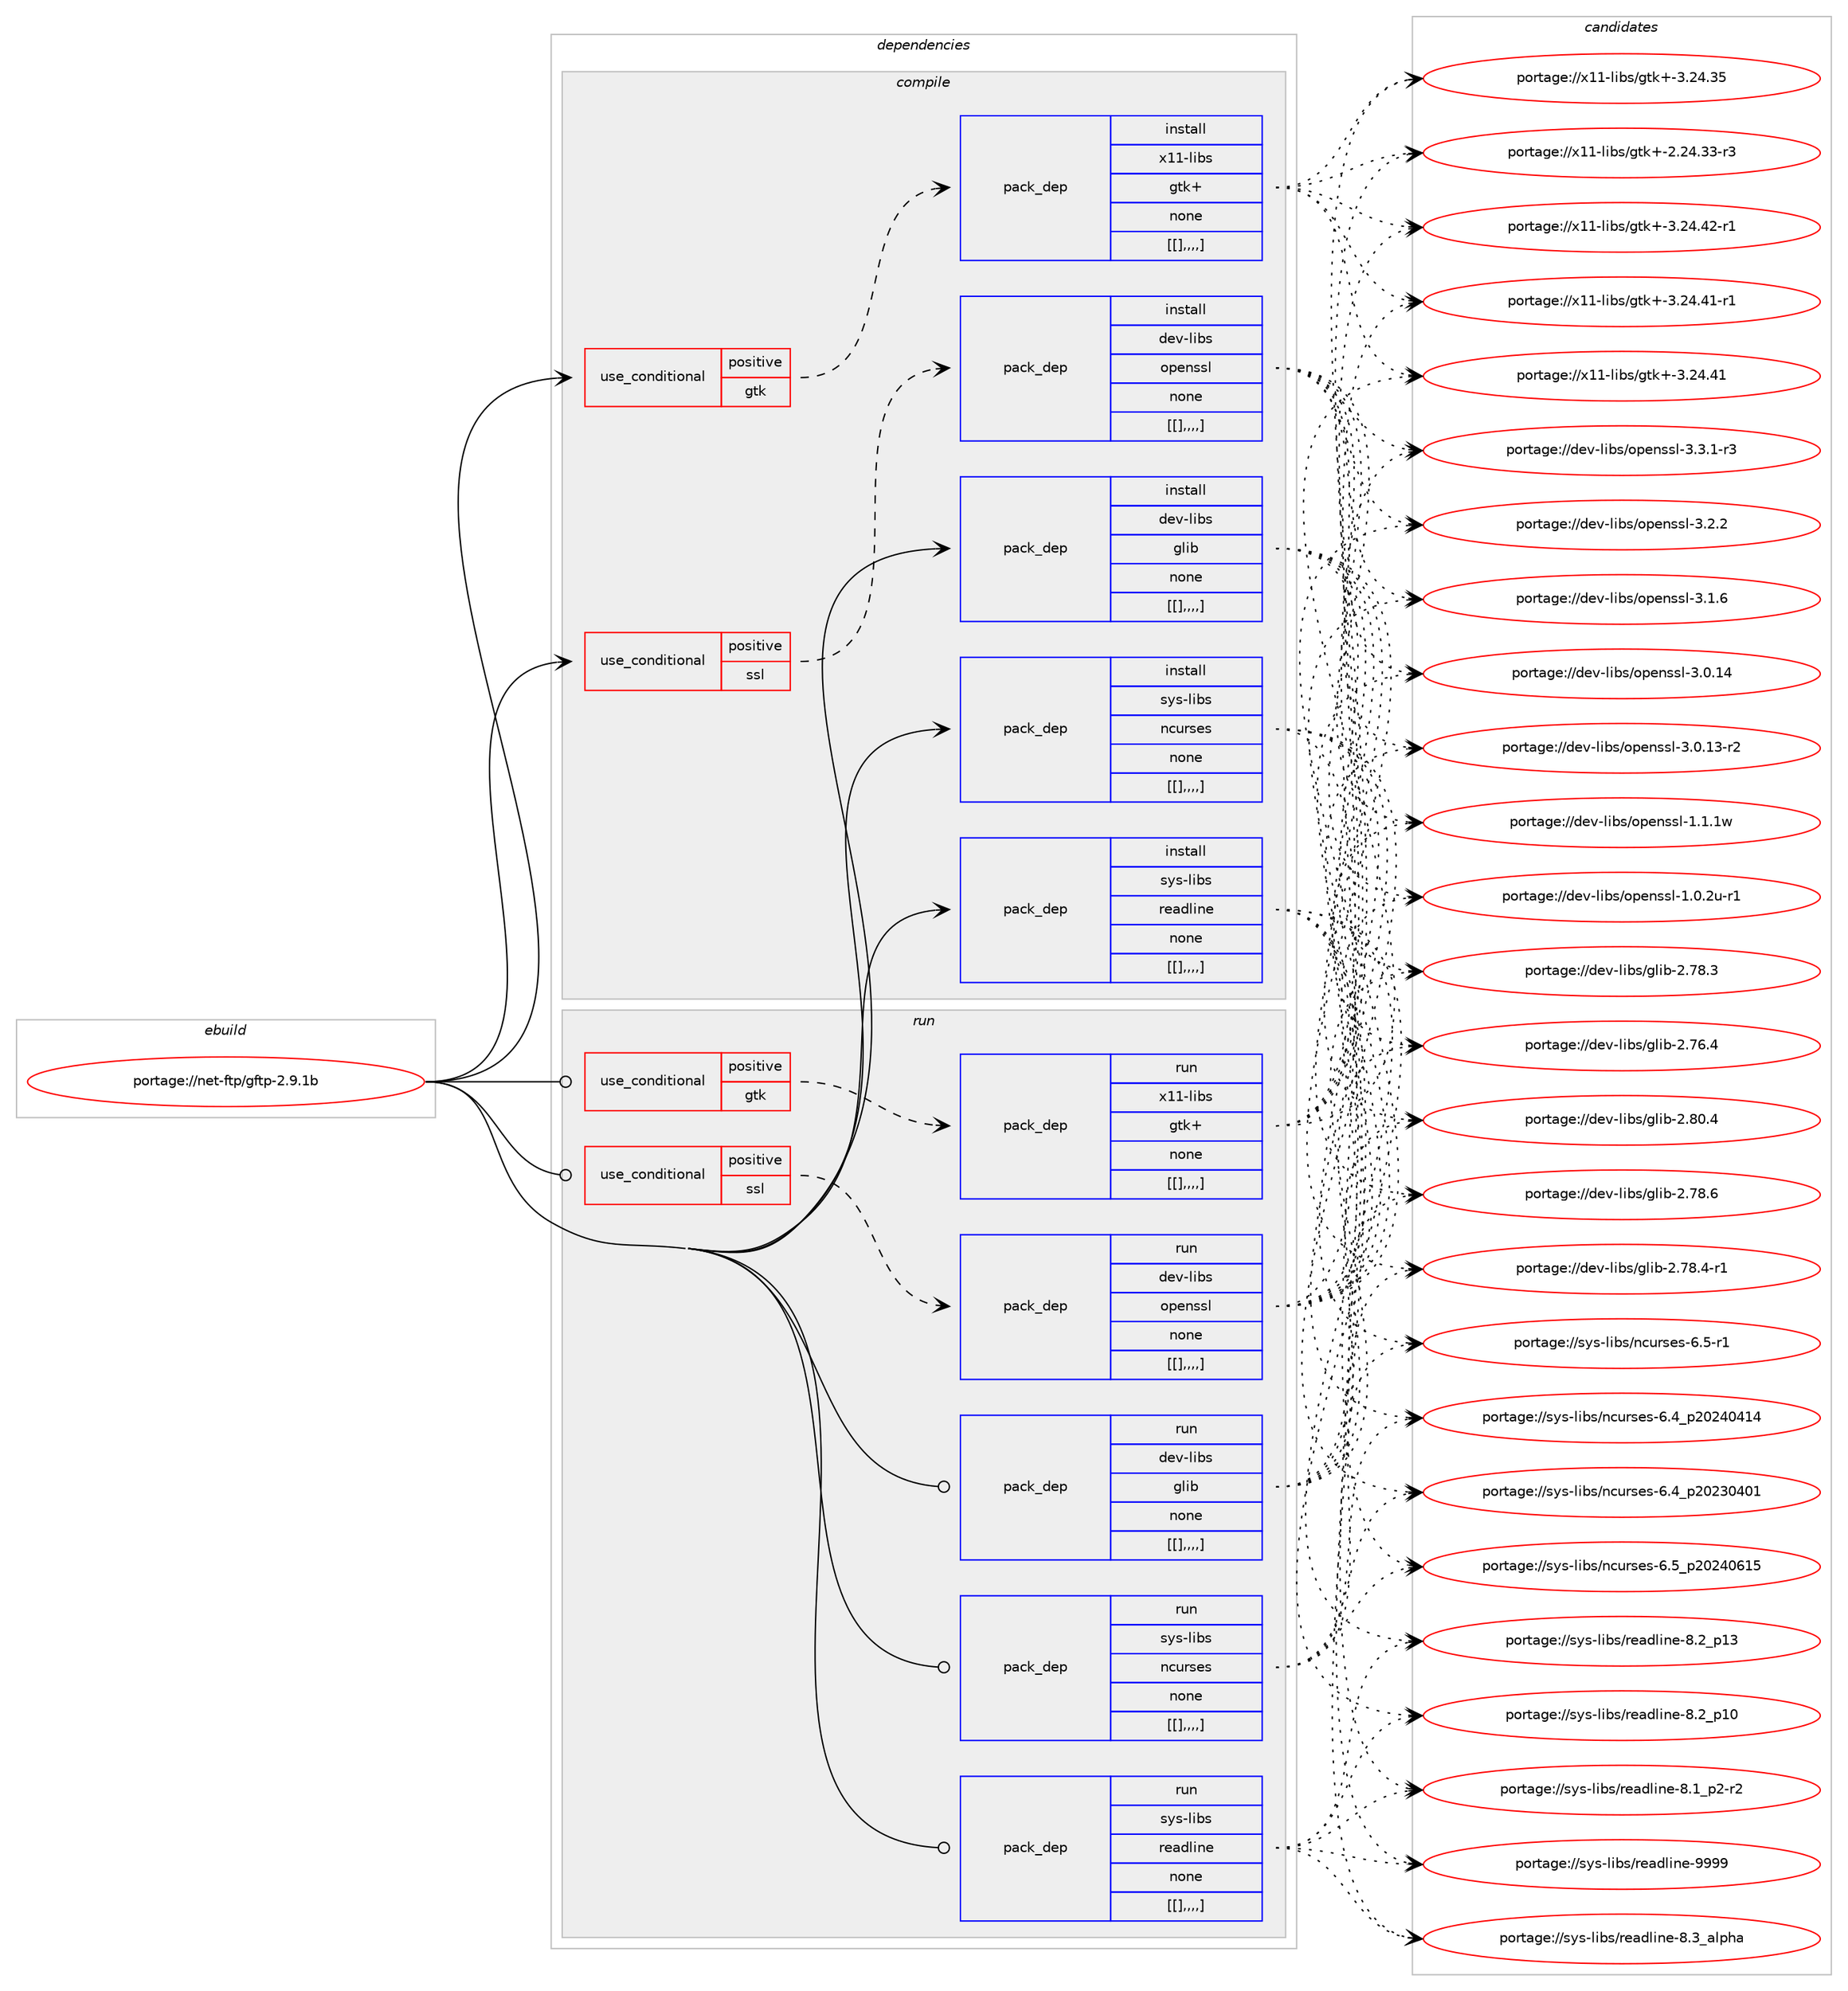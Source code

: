 digraph prolog {

# *************
# Graph options
# *************

newrank=true;
concentrate=true;
compound=true;
graph [rankdir=LR,fontname=Helvetica,fontsize=10,ranksep=1.5];#, ranksep=2.5, nodesep=0.2];
edge  [arrowhead=vee];
node  [fontname=Helvetica,fontsize=10];

# **********
# The ebuild
# **********

subgraph cluster_leftcol {
color=gray;
label=<<i>ebuild</i>>;
id [label="portage://net-ftp/gftp-2.9.1b", color=red, width=4, href="../net-ftp/gftp-2.9.1b.svg"];
}

# ****************
# The dependencies
# ****************

subgraph cluster_midcol {
color=gray;
label=<<i>dependencies</i>>;
subgraph cluster_compile {
fillcolor="#eeeeee";
style=filled;
label=<<i>compile</i>>;
subgraph cond95951 {
dependency369108 [label=<<TABLE BORDER="0" CELLBORDER="1" CELLSPACING="0" CELLPADDING="4"><TR><TD ROWSPAN="3" CELLPADDING="10">use_conditional</TD></TR><TR><TD>positive</TD></TR><TR><TD>gtk</TD></TR></TABLE>>, shape=none, color=red];
subgraph pack270399 {
dependency369109 [label=<<TABLE BORDER="0" CELLBORDER="1" CELLSPACING="0" CELLPADDING="4" WIDTH="220"><TR><TD ROWSPAN="6" CELLPADDING="30">pack_dep</TD></TR><TR><TD WIDTH="110">install</TD></TR><TR><TD>x11-libs</TD></TR><TR><TD>gtk+</TD></TR><TR><TD>none</TD></TR><TR><TD>[[],,,,]</TD></TR></TABLE>>, shape=none, color=blue];
}
dependency369108:e -> dependency369109:w [weight=20,style="dashed",arrowhead="vee"];
}
id:e -> dependency369108:w [weight=20,style="solid",arrowhead="vee"];
subgraph cond95952 {
dependency369110 [label=<<TABLE BORDER="0" CELLBORDER="1" CELLSPACING="0" CELLPADDING="4"><TR><TD ROWSPAN="3" CELLPADDING="10">use_conditional</TD></TR><TR><TD>positive</TD></TR><TR><TD>ssl</TD></TR></TABLE>>, shape=none, color=red];
subgraph pack270400 {
dependency369111 [label=<<TABLE BORDER="0" CELLBORDER="1" CELLSPACING="0" CELLPADDING="4" WIDTH="220"><TR><TD ROWSPAN="6" CELLPADDING="30">pack_dep</TD></TR><TR><TD WIDTH="110">install</TD></TR><TR><TD>dev-libs</TD></TR><TR><TD>openssl</TD></TR><TR><TD>none</TD></TR><TR><TD>[[],,,,]</TD></TR></TABLE>>, shape=none, color=blue];
}
dependency369110:e -> dependency369111:w [weight=20,style="dashed",arrowhead="vee"];
}
id:e -> dependency369110:w [weight=20,style="solid",arrowhead="vee"];
subgraph pack270401 {
dependency369112 [label=<<TABLE BORDER="0" CELLBORDER="1" CELLSPACING="0" CELLPADDING="4" WIDTH="220"><TR><TD ROWSPAN="6" CELLPADDING="30">pack_dep</TD></TR><TR><TD WIDTH="110">install</TD></TR><TR><TD>dev-libs</TD></TR><TR><TD>glib</TD></TR><TR><TD>none</TD></TR><TR><TD>[[],,,,]</TD></TR></TABLE>>, shape=none, color=blue];
}
id:e -> dependency369112:w [weight=20,style="solid",arrowhead="vee"];
subgraph pack270402 {
dependency369113 [label=<<TABLE BORDER="0" CELLBORDER="1" CELLSPACING="0" CELLPADDING="4" WIDTH="220"><TR><TD ROWSPAN="6" CELLPADDING="30">pack_dep</TD></TR><TR><TD WIDTH="110">install</TD></TR><TR><TD>sys-libs</TD></TR><TR><TD>ncurses</TD></TR><TR><TD>none</TD></TR><TR><TD>[[],,,,]</TD></TR></TABLE>>, shape=none, color=blue];
}
id:e -> dependency369113:w [weight=20,style="solid",arrowhead="vee"];
subgraph pack270403 {
dependency369114 [label=<<TABLE BORDER="0" CELLBORDER="1" CELLSPACING="0" CELLPADDING="4" WIDTH="220"><TR><TD ROWSPAN="6" CELLPADDING="30">pack_dep</TD></TR><TR><TD WIDTH="110">install</TD></TR><TR><TD>sys-libs</TD></TR><TR><TD>readline</TD></TR><TR><TD>none</TD></TR><TR><TD>[[],,,,]</TD></TR></TABLE>>, shape=none, color=blue];
}
id:e -> dependency369114:w [weight=20,style="solid",arrowhead="vee"];
}
subgraph cluster_compileandrun {
fillcolor="#eeeeee";
style=filled;
label=<<i>compile and run</i>>;
}
subgraph cluster_run {
fillcolor="#eeeeee";
style=filled;
label=<<i>run</i>>;
subgraph cond95953 {
dependency369115 [label=<<TABLE BORDER="0" CELLBORDER="1" CELLSPACING="0" CELLPADDING="4"><TR><TD ROWSPAN="3" CELLPADDING="10">use_conditional</TD></TR><TR><TD>positive</TD></TR><TR><TD>gtk</TD></TR></TABLE>>, shape=none, color=red];
subgraph pack270404 {
dependency369116 [label=<<TABLE BORDER="0" CELLBORDER="1" CELLSPACING="0" CELLPADDING="4" WIDTH="220"><TR><TD ROWSPAN="6" CELLPADDING="30">pack_dep</TD></TR><TR><TD WIDTH="110">run</TD></TR><TR><TD>x11-libs</TD></TR><TR><TD>gtk+</TD></TR><TR><TD>none</TD></TR><TR><TD>[[],,,,]</TD></TR></TABLE>>, shape=none, color=blue];
}
dependency369115:e -> dependency369116:w [weight=20,style="dashed",arrowhead="vee"];
}
id:e -> dependency369115:w [weight=20,style="solid",arrowhead="odot"];
subgraph cond95954 {
dependency369117 [label=<<TABLE BORDER="0" CELLBORDER="1" CELLSPACING="0" CELLPADDING="4"><TR><TD ROWSPAN="3" CELLPADDING="10">use_conditional</TD></TR><TR><TD>positive</TD></TR><TR><TD>ssl</TD></TR></TABLE>>, shape=none, color=red];
subgraph pack270405 {
dependency369118 [label=<<TABLE BORDER="0" CELLBORDER="1" CELLSPACING="0" CELLPADDING="4" WIDTH="220"><TR><TD ROWSPAN="6" CELLPADDING="30">pack_dep</TD></TR><TR><TD WIDTH="110">run</TD></TR><TR><TD>dev-libs</TD></TR><TR><TD>openssl</TD></TR><TR><TD>none</TD></TR><TR><TD>[[],,,,]</TD></TR></TABLE>>, shape=none, color=blue];
}
dependency369117:e -> dependency369118:w [weight=20,style="dashed",arrowhead="vee"];
}
id:e -> dependency369117:w [weight=20,style="solid",arrowhead="odot"];
subgraph pack270406 {
dependency369119 [label=<<TABLE BORDER="0" CELLBORDER="1" CELLSPACING="0" CELLPADDING="4" WIDTH="220"><TR><TD ROWSPAN="6" CELLPADDING="30">pack_dep</TD></TR><TR><TD WIDTH="110">run</TD></TR><TR><TD>dev-libs</TD></TR><TR><TD>glib</TD></TR><TR><TD>none</TD></TR><TR><TD>[[],,,,]</TD></TR></TABLE>>, shape=none, color=blue];
}
id:e -> dependency369119:w [weight=20,style="solid",arrowhead="odot"];
subgraph pack270407 {
dependency369120 [label=<<TABLE BORDER="0" CELLBORDER="1" CELLSPACING="0" CELLPADDING="4" WIDTH="220"><TR><TD ROWSPAN="6" CELLPADDING="30">pack_dep</TD></TR><TR><TD WIDTH="110">run</TD></TR><TR><TD>sys-libs</TD></TR><TR><TD>ncurses</TD></TR><TR><TD>none</TD></TR><TR><TD>[[],,,,]</TD></TR></TABLE>>, shape=none, color=blue];
}
id:e -> dependency369120:w [weight=20,style="solid",arrowhead="odot"];
subgraph pack270408 {
dependency369121 [label=<<TABLE BORDER="0" CELLBORDER="1" CELLSPACING="0" CELLPADDING="4" WIDTH="220"><TR><TD ROWSPAN="6" CELLPADDING="30">pack_dep</TD></TR><TR><TD WIDTH="110">run</TD></TR><TR><TD>sys-libs</TD></TR><TR><TD>readline</TD></TR><TR><TD>none</TD></TR><TR><TD>[[],,,,]</TD></TR></TABLE>>, shape=none, color=blue];
}
id:e -> dependency369121:w [weight=20,style="solid",arrowhead="odot"];
}
}

# **************
# The candidates
# **************

subgraph cluster_choices {
rank=same;
color=gray;
label=<<i>candidates</i>>;

subgraph choice270399 {
color=black;
nodesep=1;
choice12049494510810598115471031161074345514650524652504511449 [label="portage://x11-libs/gtk+-3.24.42-r1", color=red, width=4,href="../x11-libs/gtk+-3.24.42-r1.svg"];
choice12049494510810598115471031161074345514650524652494511449 [label="portage://x11-libs/gtk+-3.24.41-r1", color=red, width=4,href="../x11-libs/gtk+-3.24.41-r1.svg"];
choice1204949451081059811547103116107434551465052465249 [label="portage://x11-libs/gtk+-3.24.41", color=red, width=4,href="../x11-libs/gtk+-3.24.41.svg"];
choice1204949451081059811547103116107434551465052465153 [label="portage://x11-libs/gtk+-3.24.35", color=red, width=4,href="../x11-libs/gtk+-3.24.35.svg"];
choice12049494510810598115471031161074345504650524651514511451 [label="portage://x11-libs/gtk+-2.24.33-r3", color=red, width=4,href="../x11-libs/gtk+-2.24.33-r3.svg"];
dependency369109:e -> choice12049494510810598115471031161074345514650524652504511449:w [style=dotted,weight="100"];
dependency369109:e -> choice12049494510810598115471031161074345514650524652494511449:w [style=dotted,weight="100"];
dependency369109:e -> choice1204949451081059811547103116107434551465052465249:w [style=dotted,weight="100"];
dependency369109:e -> choice1204949451081059811547103116107434551465052465153:w [style=dotted,weight="100"];
dependency369109:e -> choice12049494510810598115471031161074345504650524651514511451:w [style=dotted,weight="100"];
}
subgraph choice270400 {
color=black;
nodesep=1;
choice1001011184510810598115471111121011101151151084551465146494511451 [label="portage://dev-libs/openssl-3.3.1-r3", color=red, width=4,href="../dev-libs/openssl-3.3.1-r3.svg"];
choice100101118451081059811547111112101110115115108455146504650 [label="portage://dev-libs/openssl-3.2.2", color=red, width=4,href="../dev-libs/openssl-3.2.2.svg"];
choice100101118451081059811547111112101110115115108455146494654 [label="portage://dev-libs/openssl-3.1.6", color=red, width=4,href="../dev-libs/openssl-3.1.6.svg"];
choice10010111845108105981154711111210111011511510845514648464952 [label="portage://dev-libs/openssl-3.0.14", color=red, width=4,href="../dev-libs/openssl-3.0.14.svg"];
choice100101118451081059811547111112101110115115108455146484649514511450 [label="portage://dev-libs/openssl-3.0.13-r2", color=red, width=4,href="../dev-libs/openssl-3.0.13-r2.svg"];
choice100101118451081059811547111112101110115115108454946494649119 [label="portage://dev-libs/openssl-1.1.1w", color=red, width=4,href="../dev-libs/openssl-1.1.1w.svg"];
choice1001011184510810598115471111121011101151151084549464846501174511449 [label="portage://dev-libs/openssl-1.0.2u-r1", color=red, width=4,href="../dev-libs/openssl-1.0.2u-r1.svg"];
dependency369111:e -> choice1001011184510810598115471111121011101151151084551465146494511451:w [style=dotted,weight="100"];
dependency369111:e -> choice100101118451081059811547111112101110115115108455146504650:w [style=dotted,weight="100"];
dependency369111:e -> choice100101118451081059811547111112101110115115108455146494654:w [style=dotted,weight="100"];
dependency369111:e -> choice10010111845108105981154711111210111011511510845514648464952:w [style=dotted,weight="100"];
dependency369111:e -> choice100101118451081059811547111112101110115115108455146484649514511450:w [style=dotted,weight="100"];
dependency369111:e -> choice100101118451081059811547111112101110115115108454946494649119:w [style=dotted,weight="100"];
dependency369111:e -> choice1001011184510810598115471111121011101151151084549464846501174511449:w [style=dotted,weight="100"];
}
subgraph choice270401 {
color=black;
nodesep=1;
choice1001011184510810598115471031081059845504656484652 [label="portage://dev-libs/glib-2.80.4", color=red, width=4,href="../dev-libs/glib-2.80.4.svg"];
choice1001011184510810598115471031081059845504655564654 [label="portage://dev-libs/glib-2.78.6", color=red, width=4,href="../dev-libs/glib-2.78.6.svg"];
choice10010111845108105981154710310810598455046555646524511449 [label="portage://dev-libs/glib-2.78.4-r1", color=red, width=4,href="../dev-libs/glib-2.78.4-r1.svg"];
choice1001011184510810598115471031081059845504655564651 [label="portage://dev-libs/glib-2.78.3", color=red, width=4,href="../dev-libs/glib-2.78.3.svg"];
choice1001011184510810598115471031081059845504655544652 [label="portage://dev-libs/glib-2.76.4", color=red, width=4,href="../dev-libs/glib-2.76.4.svg"];
dependency369112:e -> choice1001011184510810598115471031081059845504656484652:w [style=dotted,weight="100"];
dependency369112:e -> choice1001011184510810598115471031081059845504655564654:w [style=dotted,weight="100"];
dependency369112:e -> choice10010111845108105981154710310810598455046555646524511449:w [style=dotted,weight="100"];
dependency369112:e -> choice1001011184510810598115471031081059845504655564651:w [style=dotted,weight="100"];
dependency369112:e -> choice1001011184510810598115471031081059845504655544652:w [style=dotted,weight="100"];
}
subgraph choice270402 {
color=black;
nodesep=1;
choice1151211154510810598115471109911711411510111545544653951125048505248544953 [label="portage://sys-libs/ncurses-6.5_p20240615", color=red, width=4,href="../sys-libs/ncurses-6.5_p20240615.svg"];
choice11512111545108105981154711099117114115101115455446534511449 [label="portage://sys-libs/ncurses-6.5-r1", color=red, width=4,href="../sys-libs/ncurses-6.5-r1.svg"];
choice1151211154510810598115471109911711411510111545544652951125048505248524952 [label="portage://sys-libs/ncurses-6.4_p20240414", color=red, width=4,href="../sys-libs/ncurses-6.4_p20240414.svg"];
choice1151211154510810598115471109911711411510111545544652951125048505148524849 [label="portage://sys-libs/ncurses-6.4_p20230401", color=red, width=4,href="../sys-libs/ncurses-6.4_p20230401.svg"];
dependency369113:e -> choice1151211154510810598115471109911711411510111545544653951125048505248544953:w [style=dotted,weight="100"];
dependency369113:e -> choice11512111545108105981154711099117114115101115455446534511449:w [style=dotted,weight="100"];
dependency369113:e -> choice1151211154510810598115471109911711411510111545544652951125048505248524952:w [style=dotted,weight="100"];
dependency369113:e -> choice1151211154510810598115471109911711411510111545544652951125048505148524849:w [style=dotted,weight="100"];
}
subgraph choice270403 {
color=black;
nodesep=1;
choice115121115451081059811547114101971001081051101014557575757 [label="portage://sys-libs/readline-9999", color=red, width=4,href="../sys-libs/readline-9999.svg"];
choice1151211154510810598115471141019710010810511010145564651959710811210497 [label="portage://sys-libs/readline-8.3_alpha", color=red, width=4,href="../sys-libs/readline-8.3_alpha.svg"];
choice1151211154510810598115471141019710010810511010145564650951124951 [label="portage://sys-libs/readline-8.2_p13", color=red, width=4,href="../sys-libs/readline-8.2_p13.svg"];
choice1151211154510810598115471141019710010810511010145564650951124948 [label="portage://sys-libs/readline-8.2_p10", color=red, width=4,href="../sys-libs/readline-8.2_p10.svg"];
choice115121115451081059811547114101971001081051101014556464995112504511450 [label="portage://sys-libs/readline-8.1_p2-r2", color=red, width=4,href="../sys-libs/readline-8.1_p2-r2.svg"];
dependency369114:e -> choice115121115451081059811547114101971001081051101014557575757:w [style=dotted,weight="100"];
dependency369114:e -> choice1151211154510810598115471141019710010810511010145564651959710811210497:w [style=dotted,weight="100"];
dependency369114:e -> choice1151211154510810598115471141019710010810511010145564650951124951:w [style=dotted,weight="100"];
dependency369114:e -> choice1151211154510810598115471141019710010810511010145564650951124948:w [style=dotted,weight="100"];
dependency369114:e -> choice115121115451081059811547114101971001081051101014556464995112504511450:w [style=dotted,weight="100"];
}
subgraph choice270404 {
color=black;
nodesep=1;
choice12049494510810598115471031161074345514650524652504511449 [label="portage://x11-libs/gtk+-3.24.42-r1", color=red, width=4,href="../x11-libs/gtk+-3.24.42-r1.svg"];
choice12049494510810598115471031161074345514650524652494511449 [label="portage://x11-libs/gtk+-3.24.41-r1", color=red, width=4,href="../x11-libs/gtk+-3.24.41-r1.svg"];
choice1204949451081059811547103116107434551465052465249 [label="portage://x11-libs/gtk+-3.24.41", color=red, width=4,href="../x11-libs/gtk+-3.24.41.svg"];
choice1204949451081059811547103116107434551465052465153 [label="portage://x11-libs/gtk+-3.24.35", color=red, width=4,href="../x11-libs/gtk+-3.24.35.svg"];
choice12049494510810598115471031161074345504650524651514511451 [label="portage://x11-libs/gtk+-2.24.33-r3", color=red, width=4,href="../x11-libs/gtk+-2.24.33-r3.svg"];
dependency369116:e -> choice12049494510810598115471031161074345514650524652504511449:w [style=dotted,weight="100"];
dependency369116:e -> choice12049494510810598115471031161074345514650524652494511449:w [style=dotted,weight="100"];
dependency369116:e -> choice1204949451081059811547103116107434551465052465249:w [style=dotted,weight="100"];
dependency369116:e -> choice1204949451081059811547103116107434551465052465153:w [style=dotted,weight="100"];
dependency369116:e -> choice12049494510810598115471031161074345504650524651514511451:w [style=dotted,weight="100"];
}
subgraph choice270405 {
color=black;
nodesep=1;
choice1001011184510810598115471111121011101151151084551465146494511451 [label="portage://dev-libs/openssl-3.3.1-r3", color=red, width=4,href="../dev-libs/openssl-3.3.1-r3.svg"];
choice100101118451081059811547111112101110115115108455146504650 [label="portage://dev-libs/openssl-3.2.2", color=red, width=4,href="../dev-libs/openssl-3.2.2.svg"];
choice100101118451081059811547111112101110115115108455146494654 [label="portage://dev-libs/openssl-3.1.6", color=red, width=4,href="../dev-libs/openssl-3.1.6.svg"];
choice10010111845108105981154711111210111011511510845514648464952 [label="portage://dev-libs/openssl-3.0.14", color=red, width=4,href="../dev-libs/openssl-3.0.14.svg"];
choice100101118451081059811547111112101110115115108455146484649514511450 [label="portage://dev-libs/openssl-3.0.13-r2", color=red, width=4,href="../dev-libs/openssl-3.0.13-r2.svg"];
choice100101118451081059811547111112101110115115108454946494649119 [label="portage://dev-libs/openssl-1.1.1w", color=red, width=4,href="../dev-libs/openssl-1.1.1w.svg"];
choice1001011184510810598115471111121011101151151084549464846501174511449 [label="portage://dev-libs/openssl-1.0.2u-r1", color=red, width=4,href="../dev-libs/openssl-1.0.2u-r1.svg"];
dependency369118:e -> choice1001011184510810598115471111121011101151151084551465146494511451:w [style=dotted,weight="100"];
dependency369118:e -> choice100101118451081059811547111112101110115115108455146504650:w [style=dotted,weight="100"];
dependency369118:e -> choice100101118451081059811547111112101110115115108455146494654:w [style=dotted,weight="100"];
dependency369118:e -> choice10010111845108105981154711111210111011511510845514648464952:w [style=dotted,weight="100"];
dependency369118:e -> choice100101118451081059811547111112101110115115108455146484649514511450:w [style=dotted,weight="100"];
dependency369118:e -> choice100101118451081059811547111112101110115115108454946494649119:w [style=dotted,weight="100"];
dependency369118:e -> choice1001011184510810598115471111121011101151151084549464846501174511449:w [style=dotted,weight="100"];
}
subgraph choice270406 {
color=black;
nodesep=1;
choice1001011184510810598115471031081059845504656484652 [label="portage://dev-libs/glib-2.80.4", color=red, width=4,href="../dev-libs/glib-2.80.4.svg"];
choice1001011184510810598115471031081059845504655564654 [label="portage://dev-libs/glib-2.78.6", color=red, width=4,href="../dev-libs/glib-2.78.6.svg"];
choice10010111845108105981154710310810598455046555646524511449 [label="portage://dev-libs/glib-2.78.4-r1", color=red, width=4,href="../dev-libs/glib-2.78.4-r1.svg"];
choice1001011184510810598115471031081059845504655564651 [label="portage://dev-libs/glib-2.78.3", color=red, width=4,href="../dev-libs/glib-2.78.3.svg"];
choice1001011184510810598115471031081059845504655544652 [label="portage://dev-libs/glib-2.76.4", color=red, width=4,href="../dev-libs/glib-2.76.4.svg"];
dependency369119:e -> choice1001011184510810598115471031081059845504656484652:w [style=dotted,weight="100"];
dependency369119:e -> choice1001011184510810598115471031081059845504655564654:w [style=dotted,weight="100"];
dependency369119:e -> choice10010111845108105981154710310810598455046555646524511449:w [style=dotted,weight="100"];
dependency369119:e -> choice1001011184510810598115471031081059845504655564651:w [style=dotted,weight="100"];
dependency369119:e -> choice1001011184510810598115471031081059845504655544652:w [style=dotted,weight="100"];
}
subgraph choice270407 {
color=black;
nodesep=1;
choice1151211154510810598115471109911711411510111545544653951125048505248544953 [label="portage://sys-libs/ncurses-6.5_p20240615", color=red, width=4,href="../sys-libs/ncurses-6.5_p20240615.svg"];
choice11512111545108105981154711099117114115101115455446534511449 [label="portage://sys-libs/ncurses-6.5-r1", color=red, width=4,href="../sys-libs/ncurses-6.5-r1.svg"];
choice1151211154510810598115471109911711411510111545544652951125048505248524952 [label="portage://sys-libs/ncurses-6.4_p20240414", color=red, width=4,href="../sys-libs/ncurses-6.4_p20240414.svg"];
choice1151211154510810598115471109911711411510111545544652951125048505148524849 [label="portage://sys-libs/ncurses-6.4_p20230401", color=red, width=4,href="../sys-libs/ncurses-6.4_p20230401.svg"];
dependency369120:e -> choice1151211154510810598115471109911711411510111545544653951125048505248544953:w [style=dotted,weight="100"];
dependency369120:e -> choice11512111545108105981154711099117114115101115455446534511449:w [style=dotted,weight="100"];
dependency369120:e -> choice1151211154510810598115471109911711411510111545544652951125048505248524952:w [style=dotted,weight="100"];
dependency369120:e -> choice1151211154510810598115471109911711411510111545544652951125048505148524849:w [style=dotted,weight="100"];
}
subgraph choice270408 {
color=black;
nodesep=1;
choice115121115451081059811547114101971001081051101014557575757 [label="portage://sys-libs/readline-9999", color=red, width=4,href="../sys-libs/readline-9999.svg"];
choice1151211154510810598115471141019710010810511010145564651959710811210497 [label="portage://sys-libs/readline-8.3_alpha", color=red, width=4,href="../sys-libs/readline-8.3_alpha.svg"];
choice1151211154510810598115471141019710010810511010145564650951124951 [label="portage://sys-libs/readline-8.2_p13", color=red, width=4,href="../sys-libs/readline-8.2_p13.svg"];
choice1151211154510810598115471141019710010810511010145564650951124948 [label="portage://sys-libs/readline-8.2_p10", color=red, width=4,href="../sys-libs/readline-8.2_p10.svg"];
choice115121115451081059811547114101971001081051101014556464995112504511450 [label="portage://sys-libs/readline-8.1_p2-r2", color=red, width=4,href="../sys-libs/readline-8.1_p2-r2.svg"];
dependency369121:e -> choice115121115451081059811547114101971001081051101014557575757:w [style=dotted,weight="100"];
dependency369121:e -> choice1151211154510810598115471141019710010810511010145564651959710811210497:w [style=dotted,weight="100"];
dependency369121:e -> choice1151211154510810598115471141019710010810511010145564650951124951:w [style=dotted,weight="100"];
dependency369121:e -> choice1151211154510810598115471141019710010810511010145564650951124948:w [style=dotted,weight="100"];
dependency369121:e -> choice115121115451081059811547114101971001081051101014556464995112504511450:w [style=dotted,weight="100"];
}
}

}

